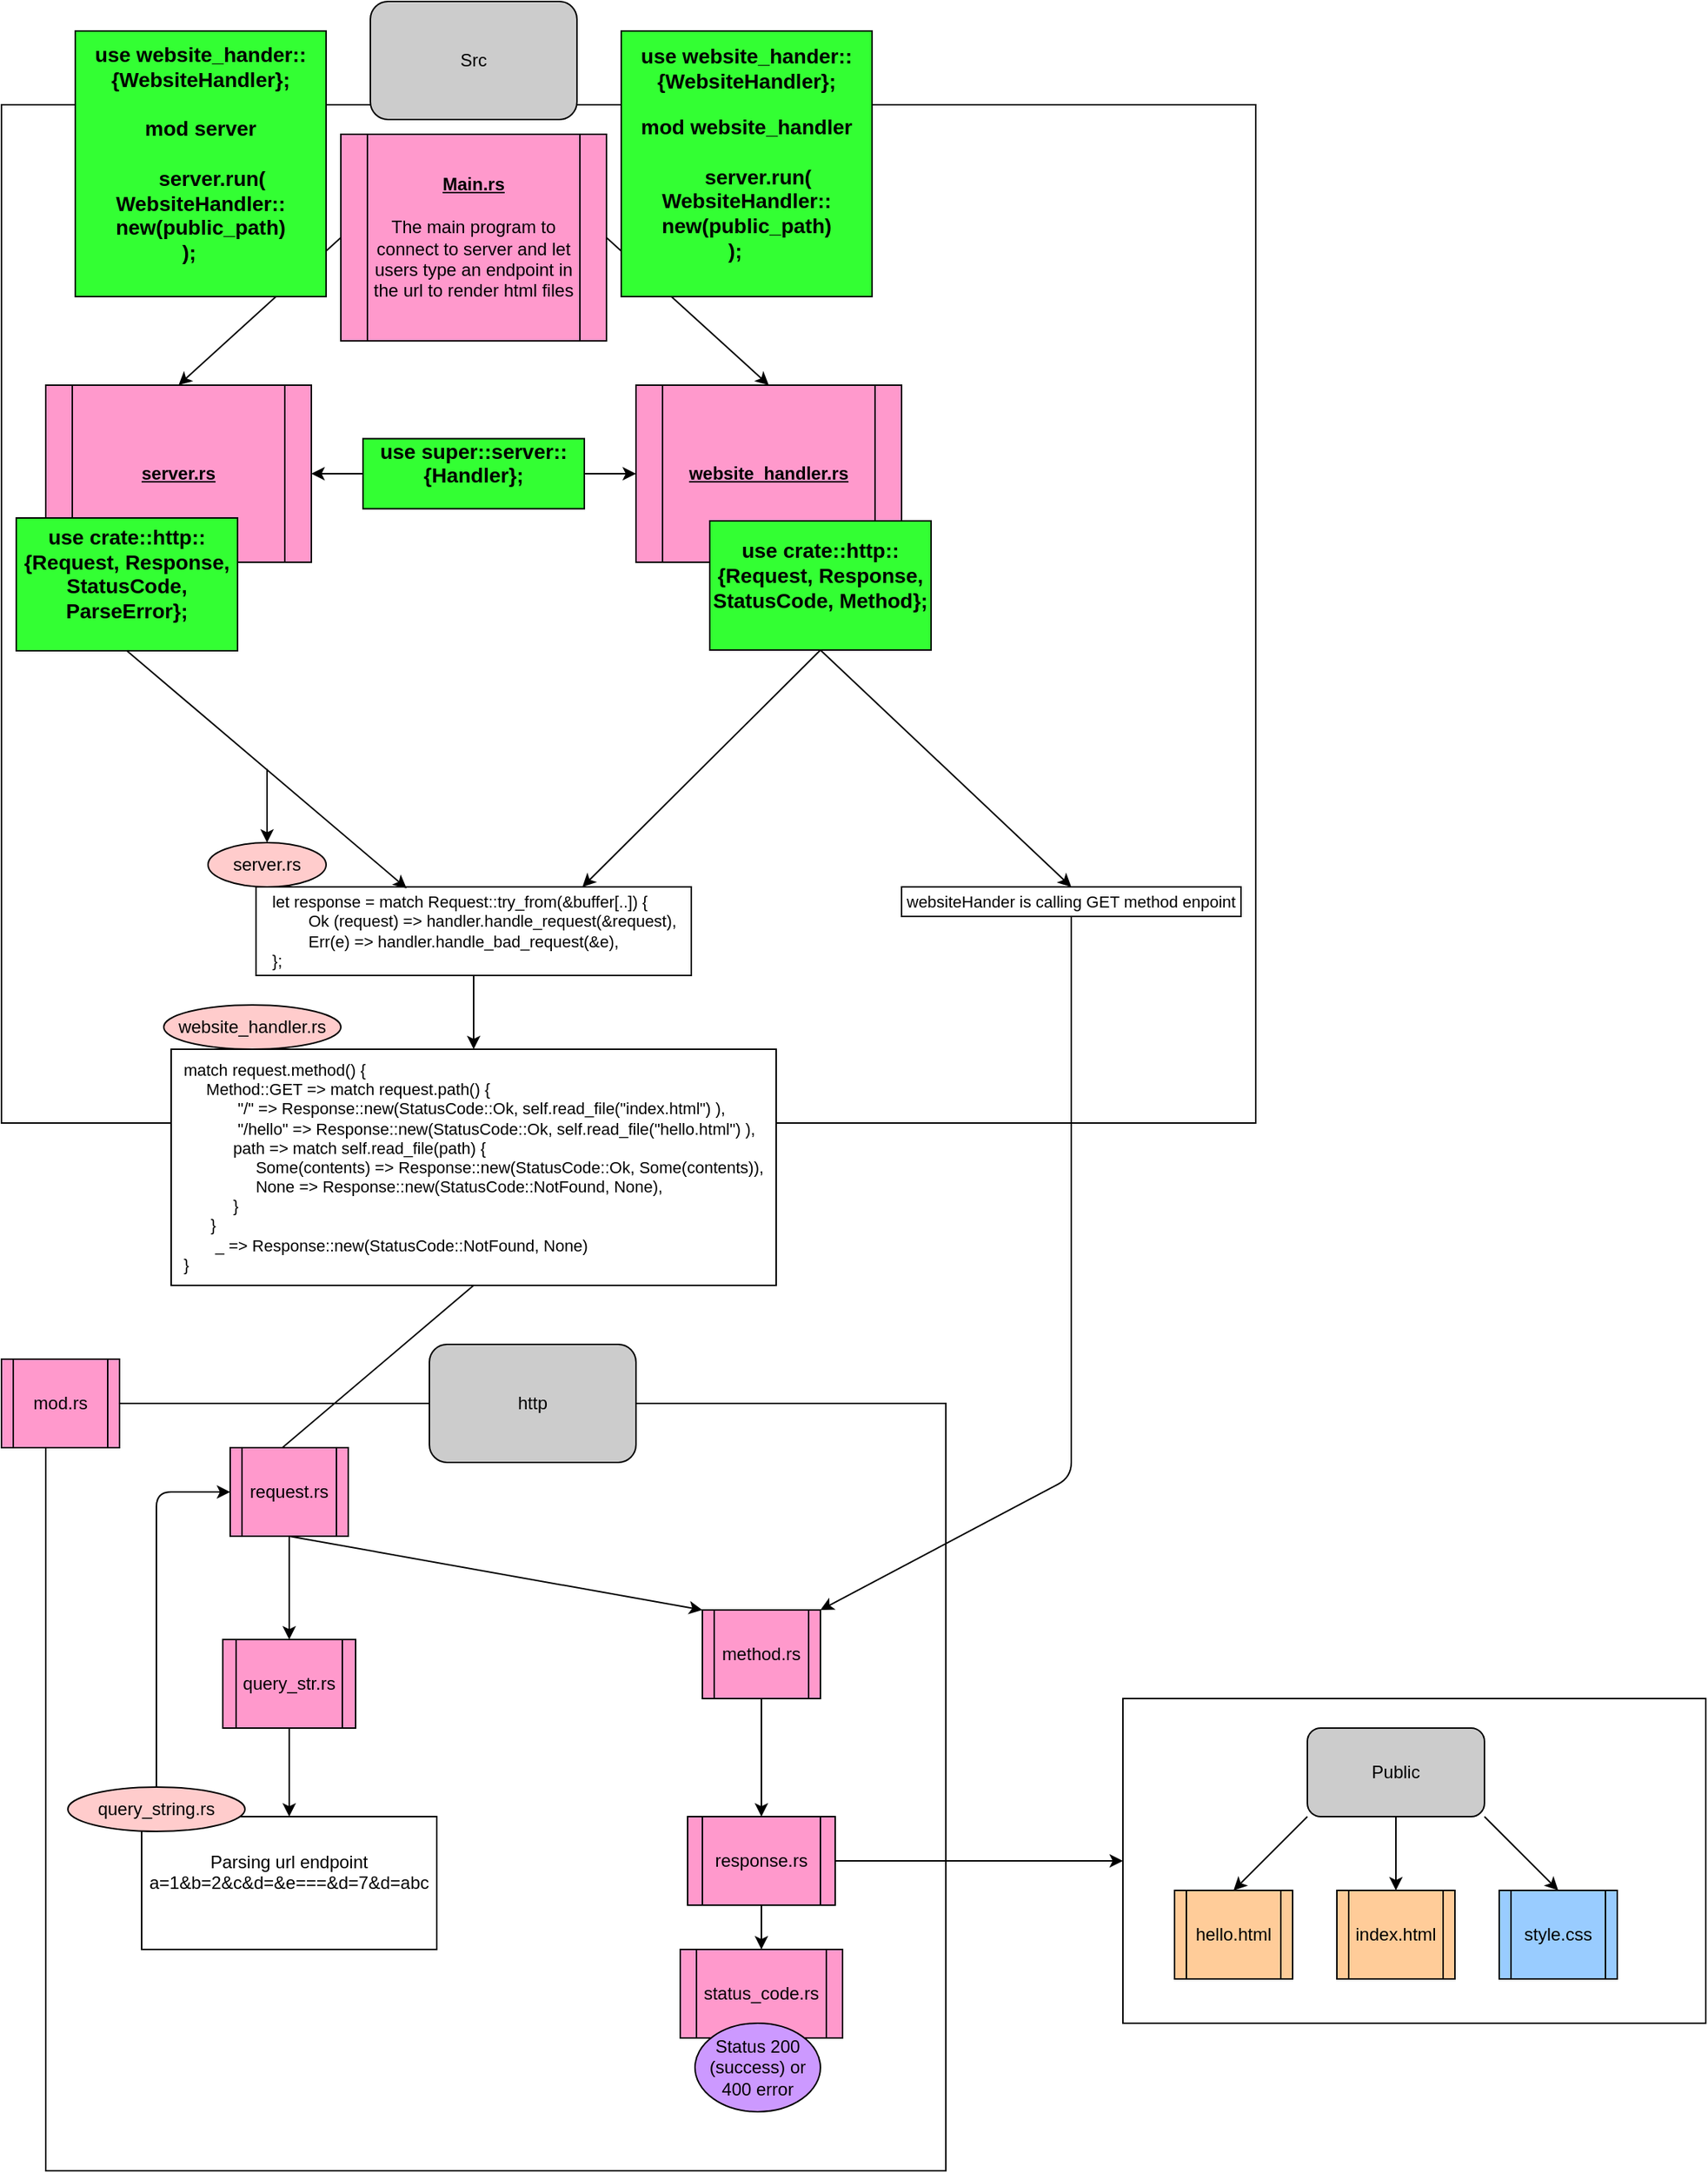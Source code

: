 <mxfile version="14.4.3" type="device"><diagram id="DLKvWgsLz9oms_fWW8pi" name="Page-1"><mxGraphModel dx="2253" dy="2303" grid="1" gridSize="10" guides="1" tooltips="1" connect="1" arrows="1" fold="1" page="1" pageScale="1" pageWidth="850" pageHeight="1100" math="0" shadow="0"><root><mxCell id="0"/><mxCell id="1" parent="0"/><mxCell id="qMLtI24PQa8wFNynMq7A-1" value="" style="rounded=0;whiteSpace=wrap;html=1;fillColor=#FFFFFF;" vertex="1" parent="1"><mxGeometry x="1160" y="350" width="850" height="690" as="geometry"/></mxCell><mxCell id="qMLtI24PQa8wFNynMq7A-2" value="Src" style="rounded=1;whiteSpace=wrap;html=1;fillColor=#CCCCCC;" vertex="1" parent="1"><mxGeometry x="1410" y="280" width="140" height="80" as="geometry"/></mxCell><mxCell id="qMLtI24PQa8wFNynMq7A-3" value="&lt;b&gt;&lt;u&gt;Main.rs&lt;br&gt;&lt;/u&gt;&lt;/b&gt;&lt;br&gt;The main program to connect to server and let users type an endpoint in the url to render html files" style="shape=process;whiteSpace=wrap;html=1;backgroundOutline=1;fillColor=#FF99CC;" vertex="1" parent="1"><mxGeometry x="1390" y="370" width="180" height="140" as="geometry"/></mxCell><mxCell id="qMLtI24PQa8wFNynMq7A-4" value="" style="endArrow=classic;html=1;fillColor=#0000FF;exitX=0;exitY=0.5;exitDx=0;exitDy=0;entryX=0.5;entryY=0;entryDx=0;entryDy=0;" edge="1" parent="1" source="qMLtI24PQa8wFNynMq7A-3" target="qMLtI24PQa8wFNynMq7A-5"><mxGeometry width="50" height="50" relative="1" as="geometry"><mxPoint x="1400" y="690" as="sourcePoint"/><mxPoint x="1450" y="640" as="targetPoint"/></mxGeometry></mxCell><mxCell id="qMLtI24PQa8wFNynMq7A-5" value="&lt;b&gt;&lt;u&gt;server.rs&lt;/u&gt;&lt;/b&gt;" style="shape=process;whiteSpace=wrap;html=1;backgroundOutline=1;fillColor=#FF99CC;" vertex="1" parent="1"><mxGeometry x="1190" y="540" width="180" height="120" as="geometry"/></mxCell><mxCell id="qMLtI24PQa8wFNynMq7A-6" value="&lt;b&gt;&lt;u&gt;website_handler.rs&lt;/u&gt;&lt;/b&gt;" style="shape=process;whiteSpace=wrap;html=1;backgroundOutline=1;fillColor=#FF99CC;" vertex="1" parent="1"><mxGeometry x="1590" y="540" width="180" height="120" as="geometry"/></mxCell><mxCell id="qMLtI24PQa8wFNynMq7A-7" value="" style="endArrow=classic;html=1;fillColor=#0000FF;exitX=1;exitY=0.5;exitDx=0;exitDy=0;entryX=0.5;entryY=0;entryDx=0;entryDy=0;" edge="1" parent="1" source="qMLtI24PQa8wFNynMq7A-3" target="qMLtI24PQa8wFNynMq7A-6"><mxGeometry width="50" height="50" relative="1" as="geometry"><mxPoint x="1400" y="690" as="sourcePoint"/><mxPoint x="1450" y="640" as="targetPoint"/></mxGeometry></mxCell><mxCell id="qMLtI24PQa8wFNynMq7A-8" value="" style="endArrow=classic;html=1;fillColor=#0000FF;exitX=0;exitY=0.5;exitDx=0;exitDy=0;entryX=1;entryY=0.5;entryDx=0;entryDy=0;" edge="1" parent="1" source="qMLtI24PQa8wFNynMq7A-20" target="qMLtI24PQa8wFNynMq7A-5"><mxGeometry width="50" height="50" relative="1" as="geometry"><mxPoint x="1390" y="680" as="sourcePoint"/><mxPoint x="1440" y="630" as="targetPoint"/></mxGeometry></mxCell><mxCell id="qMLtI24PQa8wFNynMq7A-9" value="" style="rounded=0;whiteSpace=wrap;html=1;fillColor=#FFFFFF;" vertex="1" parent="1"><mxGeometry x="1190" y="1230" width="610" height="520" as="geometry"/></mxCell><mxCell id="qMLtI24PQa8wFNynMq7A-10" value="http" style="rounded=1;whiteSpace=wrap;html=1;fillColor=#CCCCCC;" vertex="1" parent="1"><mxGeometry x="1450" y="1190" width="140" height="80" as="geometry"/></mxCell><mxCell id="qMLtI24PQa8wFNynMq7A-11" value="&lt;div&gt;&lt;b&gt;&lt;font style=&quot;font-size: 14px&quot;&gt;use crate::http::{Request, Response, StatusCode, Method};&lt;/font&gt;&lt;/b&gt;&lt;/div&gt;&lt;div&gt;&lt;br&gt;&lt;/div&gt;" style="rounded=0;whiteSpace=wrap;html=1;fillColor=#33FF33;" vertex="1" parent="1"><mxGeometry x="1640" y="632" width="150" height="87.5" as="geometry"/></mxCell><mxCell id="qMLtI24PQa8wFNynMq7A-12" value="&lt;div&gt;&lt;b&gt;&lt;font style=&quot;font-size: 14px&quot;&gt;use crate::http::{Request, Response, StatusCode, ParseError};&lt;/font&gt;&lt;/b&gt;&lt;/div&gt;&lt;div&gt;&lt;br&gt;&lt;/div&gt;" style="rounded=0;whiteSpace=wrap;html=1;fillColor=#33FF33;" vertex="1" parent="1"><mxGeometry x="1170" y="630" width="150" height="90" as="geometry"/></mxCell><mxCell id="qMLtI24PQa8wFNynMq7A-13" value="mod.rs" style="shape=process;whiteSpace=wrap;html=1;backgroundOutline=1;fillColor=#FF99CC;" vertex="1" parent="1"><mxGeometry x="1160" y="1200" width="80" height="60" as="geometry"/></mxCell><mxCell id="qMLtI24PQa8wFNynMq7A-14" value="query_str.rs" style="shape=process;whiteSpace=wrap;html=1;backgroundOutline=1;fillColor=#FF99CC;" vertex="1" parent="1"><mxGeometry x="1310" y="1390" width="90" height="60" as="geometry"/></mxCell><mxCell id="qMLtI24PQa8wFNynMq7A-15" value="status_code.rs" style="shape=process;whiteSpace=wrap;html=1;backgroundOutline=1;fillColor=#FF99CC;" vertex="1" parent="1"><mxGeometry x="1620" y="1600" width="110" height="60" as="geometry"/></mxCell><mxCell id="qMLtI24PQa8wFNynMq7A-16" value="method.rs" style="shape=process;whiteSpace=wrap;html=1;backgroundOutline=1;fillColor=#FF99CC;" vertex="1" parent="1"><mxGeometry x="1635" y="1370" width="80" height="60" as="geometry"/></mxCell><mxCell id="qMLtI24PQa8wFNynMq7A-17" value="&lt;div&gt;&lt;span style=&quot;font-size: 14px&quot;&gt;&lt;b&gt;use website_hander::{WebsiteHandler};&lt;/b&gt;&lt;/span&gt;&lt;/div&gt;&lt;div&gt;&lt;br&gt;&lt;/div&gt;&lt;div&gt;&lt;div&gt;&lt;span style=&quot;font-size: 14px&quot;&gt;&lt;b&gt;mod website_handler&lt;/b&gt;&lt;/span&gt;&lt;/div&gt;&lt;/div&gt;&lt;div&gt;&lt;span style=&quot;font-size: 14px&quot;&gt;&lt;b&gt;&lt;br&gt;&lt;/b&gt;&lt;/span&gt;&lt;/div&gt;&lt;div&gt;&lt;div&gt;&lt;span style=&quot;font-size: 14px&quot;&gt;&lt;b&gt;&amp;nbsp; &amp;nbsp; server.run(&lt;/b&gt;&lt;/span&gt;&lt;/div&gt;&lt;div&gt;&lt;span style=&quot;font-size: 14px&quot;&gt;&lt;b&gt;WebsiteHandler::&lt;/b&gt;&lt;/span&gt;&lt;/div&gt;&lt;div&gt;&lt;span style=&quot;font-size: 14px&quot;&gt;&lt;b&gt;new(public_path)&lt;/b&gt;&lt;/span&gt;&lt;/div&gt;&lt;div&gt;&lt;span style=&quot;font-size: 14px&quot;&gt;&lt;b&gt;);&amp;nbsp; &amp;nbsp;&amp;nbsp;&lt;/b&gt;&lt;/span&gt;&lt;/div&gt;&lt;div style=&quot;font-weight: bold&quot;&gt;&lt;br&gt;&lt;/div&gt;&lt;/div&gt;" style="rounded=0;whiteSpace=wrap;html=1;fillColor=#33FF33;" vertex="1" parent="1"><mxGeometry x="1580" y="300" width="170" height="180" as="geometry"/></mxCell><mxCell id="qMLtI24PQa8wFNynMq7A-18" value="&lt;div&gt;&lt;span style=&quot;font-size: 14px&quot;&gt;&lt;b&gt;use website_hander::{WebsiteHandler};&lt;/b&gt;&lt;/span&gt;&lt;br&gt;&lt;/div&gt;&lt;div&gt;&lt;span style=&quot;font-size: 14px&quot;&gt;&lt;b&gt;&lt;br&gt;&lt;/b&gt;&lt;/span&gt;&lt;/div&gt;&lt;div&gt;&lt;span style=&quot;font-size: 14px&quot;&gt;&lt;b&gt;mod server&lt;/b&gt;&lt;/span&gt;&lt;/div&gt;&lt;div&gt;&lt;span style=&quot;font-size: 14px&quot;&gt;&lt;b&gt;&lt;br&gt;&lt;/b&gt;&lt;/span&gt;&lt;/div&gt;&lt;div&gt;&lt;div&gt;&lt;span style=&quot;font-size: 14px&quot;&gt;&lt;b&gt;&amp;nbsp; &amp;nbsp; server.run(&lt;/b&gt;&lt;/span&gt;&lt;/div&gt;&lt;div&gt;&lt;span style=&quot;font-size: 14px&quot;&gt;&lt;b&gt;WebsiteHandler::&lt;/b&gt;&lt;/span&gt;&lt;/div&gt;&lt;div&gt;&lt;span style=&quot;font-size: 14px&quot;&gt;&lt;b&gt;new(public_path)&lt;/b&gt;&lt;/span&gt;&lt;/div&gt;&lt;div&gt;&lt;span style=&quot;font-size: 14px&quot;&gt;&lt;b&gt;);&amp;nbsp; &amp;nbsp;&amp;nbsp;&lt;/b&gt;&lt;/span&gt;&lt;/div&gt;&lt;div style=&quot;font-weight: bold&quot;&gt;&lt;br&gt;&lt;/div&gt;&lt;/div&gt;" style="rounded=0;whiteSpace=wrap;html=1;fillColor=#33FF33;" vertex="1" parent="1"><mxGeometry x="1210" y="300" width="170" height="180" as="geometry"/></mxCell><mxCell id="qMLtI24PQa8wFNynMq7A-19" value="" style="endArrow=classic;html=1;fillColor=#0000FF;exitX=0.5;exitY=1;exitDx=0;exitDy=0;entryX=0;entryY=0;entryDx=0;entryDy=0;" edge="1" parent="1" source="qMLtI24PQa8wFNynMq7A-49" target="qMLtI24PQa8wFNynMq7A-16"><mxGeometry width="50" height="50" relative="1" as="geometry"><mxPoint x="1230" y="1030" as="sourcePoint"/><mxPoint x="1280" y="980" as="targetPoint"/></mxGeometry></mxCell><mxCell id="qMLtI24PQa8wFNynMq7A-20" value="&lt;div&gt;&lt;div&gt;&lt;span style=&quot;font-size: 14px&quot;&gt;&lt;b&gt;use super::server::{Handler};&lt;/b&gt;&lt;/span&gt;&lt;/div&gt;&lt;/div&gt;&lt;div&gt;&lt;br&gt;&lt;/div&gt;" style="rounded=0;whiteSpace=wrap;html=1;fillColor=#33FF33;" vertex="1" parent="1"><mxGeometry x="1405" y="576.25" width="150" height="47.5" as="geometry"/></mxCell><mxCell id="qMLtI24PQa8wFNynMq7A-21" value="" style="endArrow=classic;html=1;fillColor=#0000FF;exitX=1;exitY=0.5;exitDx=0;exitDy=0;" edge="1" parent="1" source="qMLtI24PQa8wFNynMq7A-20" target="qMLtI24PQa8wFNynMq7A-6"><mxGeometry width="50" height="50" relative="1" as="geometry"><mxPoint x="1570" y="600" as="sourcePoint"/><mxPoint x="1390" y="600" as="targetPoint"/></mxGeometry></mxCell><mxCell id="qMLtI24PQa8wFNynMq7A-22" value="&lt;div style=&quot;font-size: 11px ; text-align: left&quot;&gt;let response = match Request::try_from(&amp;amp;buffer[..]) {&lt;/div&gt;&lt;div style=&quot;font-size: 11px ; text-align: left&quot;&gt;&amp;nbsp; &amp;nbsp; &amp;nbsp; &amp;nbsp; Ok (request) =&amp;gt; handler.handle_request(&amp;amp;request),&lt;/div&gt;&lt;div style=&quot;font-size: 11px ; text-align: left&quot;&gt;&amp;nbsp; &amp;nbsp; &amp;nbsp; &amp;nbsp; Err(e) =&amp;gt; handler.handle_bad_request(&amp;amp;e),&lt;/div&gt;&lt;div style=&quot;font-size: 11px ; text-align: left&quot;&gt;};&lt;/div&gt;" style="rounded=0;whiteSpace=wrap;html=1;fillColor=#FFFFFF;" vertex="1" parent="1"><mxGeometry x="1332.5" y="880" width="295" height="60" as="geometry"/></mxCell><mxCell id="qMLtI24PQa8wFNynMq7A-23" value="" style="endArrow=classic;html=1;fillColor=#FF0000;exitX=0.5;exitY=1;exitDx=0;exitDy=0;entryX=0.346;entryY=0.016;entryDx=0;entryDy=0;entryPerimeter=0;" edge="1" parent="1" source="qMLtI24PQa8wFNynMq7A-12" target="qMLtI24PQa8wFNynMq7A-22"><mxGeometry width="50" height="50" relative="1" as="geometry"><mxPoint x="1190" y="710" as="sourcePoint"/><mxPoint x="1240" y="660" as="targetPoint"/></mxGeometry></mxCell><mxCell id="qMLtI24PQa8wFNynMq7A-24" value="" style="endArrow=classic;html=1;fillColor=#0000FF;exitX=0.5;exitY=1;exitDx=0;exitDy=0;entryX=0.75;entryY=0;entryDx=0;entryDy=0;" edge="1" parent="1" source="qMLtI24PQa8wFNynMq7A-11" target="qMLtI24PQa8wFNynMq7A-22"><mxGeometry width="50" height="50" relative="1" as="geometry"><mxPoint x="1190" y="710" as="sourcePoint"/><mxPoint x="1240" y="660" as="targetPoint"/></mxGeometry></mxCell><mxCell id="qMLtI24PQa8wFNynMq7A-25" value="&lt;span&gt;server.rs&lt;/span&gt;" style="ellipse;whiteSpace=wrap;html=1;fillColor=#FFCCCC;" vertex="1" parent="1"><mxGeometry x="1300" y="850" width="80" height="30" as="geometry"/></mxCell><mxCell id="qMLtI24PQa8wFNynMq7A-26" value="" style="endArrow=classic;html=1;fillColor=#FF0000;entryX=0.5;entryY=0;entryDx=0;entryDy=0;" edge="1" parent="1" target="qMLtI24PQa8wFNynMq7A-25"><mxGeometry width="50" height="50" relative="1" as="geometry"><mxPoint x="1340" y="800" as="sourcePoint"/><mxPoint x="1240" y="900" as="targetPoint"/></mxGeometry></mxCell><mxCell id="qMLtI24PQa8wFNynMq7A-27" value="&lt;div style=&quot;font-size: 11px ; text-align: left&quot;&gt;&lt;div&gt;match request.method() {&lt;/div&gt;&lt;div&gt;&amp;nbsp; &amp;nbsp; &amp;nbsp;Method::GET =&amp;gt; match request.path() {&lt;/div&gt;&lt;div&gt;&amp;nbsp; &amp;nbsp; &amp;nbsp; &amp;nbsp; &amp;nbsp; &amp;nbsp; &quot;/&quot; =&amp;gt; Response::new(StatusCode::Ok, self.read_file(&quot;index.html&quot;) ),&lt;/div&gt;&lt;div&gt;&amp;nbsp; &amp;nbsp; &amp;nbsp; &amp;nbsp; &amp;nbsp; &amp;nbsp; &quot;/hello&quot; =&amp;gt; Response::new(StatusCode::Ok, self.read_file(&quot;hello.html&quot;) ),&lt;/div&gt;&lt;div&gt;&amp;nbsp; &amp;nbsp; &amp;nbsp; &amp;nbsp; &amp;nbsp; &amp;nbsp;path =&amp;gt; match self.read_file(path) {&lt;/div&gt;&lt;div&gt;&amp;nbsp; &amp;nbsp; &amp;nbsp; &amp;nbsp; &amp;nbsp; &amp;nbsp; &amp;nbsp; &amp;nbsp; Some(contents) =&amp;gt; Response::new(StatusCode::Ok, Some(contents)),&lt;/div&gt;&lt;div&gt;&amp;nbsp; &amp;nbsp; &amp;nbsp; &amp;nbsp; &amp;nbsp; &amp;nbsp; &amp;nbsp; &amp;nbsp; None =&amp;gt; Response::new(StatusCode::NotFound, None),&lt;/div&gt;&lt;div&gt;&amp;nbsp; &amp;nbsp; &amp;nbsp; &amp;nbsp; &amp;nbsp; &amp;nbsp;}&lt;/div&gt;&lt;div&gt;&amp;nbsp; &amp;nbsp; &amp;nbsp; }&lt;/div&gt;&lt;div&gt;&amp;nbsp; &amp;nbsp; &amp;nbsp; &amp;nbsp;_ =&amp;gt; Response::new(StatusCode::NotFound, None)&lt;/div&gt;&lt;div&gt;}&lt;/div&gt;&lt;/div&gt;" style="rounded=0;whiteSpace=wrap;html=1;fillColor=#FFFFFF;" vertex="1" parent="1"><mxGeometry x="1275" y="990" width="410" height="160" as="geometry"/></mxCell><mxCell id="qMLtI24PQa8wFNynMq7A-28" value="" style="endArrow=classic;html=1;fillColor=#FF0000;exitX=0.5;exitY=1;exitDx=0;exitDy=0;entryX=0.5;entryY=0;entryDx=0;entryDy=0;" edge="1" parent="1" source="qMLtI24PQa8wFNynMq7A-22" target="qMLtI24PQa8wFNynMq7A-27"><mxGeometry width="50" height="50" relative="1" as="geometry"><mxPoint x="1820" y="990" as="sourcePoint"/><mxPoint x="1870" y="940" as="targetPoint"/></mxGeometry></mxCell><mxCell id="qMLtI24PQa8wFNynMq7A-29" value="&lt;span&gt;website_handler.rs&lt;/span&gt;" style="ellipse;whiteSpace=wrap;html=1;fillColor=#FFCCCC;" vertex="1" parent="1"><mxGeometry x="1270" y="960" width="120" height="30" as="geometry"/></mxCell><mxCell id="qMLtI24PQa8wFNynMq7A-30" value="response.rs" style="shape=process;whiteSpace=wrap;html=1;backgroundOutline=1;fillColor=#FF99CC;" vertex="1" parent="1"><mxGeometry x="1625" y="1510" width="100" height="60" as="geometry"/></mxCell><mxCell id="qMLtI24PQa8wFNynMq7A-31" value="" style="endArrow=classic;html=1;fillColor=#FF0000;exitX=0.5;exitY=1;exitDx=0;exitDy=0;entryX=0.5;entryY=0;entryDx=0;entryDy=0;" edge="1" parent="1" source="qMLtI24PQa8wFNynMq7A-30" target="qMLtI24PQa8wFNynMq7A-15"><mxGeometry width="50" height="50" relative="1" as="geometry"><mxPoint x="1570" y="1850" as="sourcePoint"/><mxPoint x="1675" y="1590" as="targetPoint"/></mxGeometry></mxCell><mxCell id="qMLtI24PQa8wFNynMq7A-32" value="" style="endArrow=classic;html=1;fillColor=#FF0000;entryX=0.5;entryY=0;entryDx=0;entryDy=0;" edge="1" parent="1" source="qMLtI24PQa8wFNynMq7A-49" target="qMLtI24PQa8wFNynMq7A-14"><mxGeometry width="50" height="50" relative="1" as="geometry"><mxPoint x="1355" y="1260" as="sourcePoint"/><mxPoint x="1665" y="1470" as="targetPoint"/></mxGeometry></mxCell><mxCell id="qMLtI24PQa8wFNynMq7A-33" value="" style="endArrow=classic;html=1;fillColor=#FF0000;entryX=0;entryY=0.5;entryDx=0;entryDy=0;exitX=0.5;exitY=1;exitDx=0;exitDy=0;" edge="1" parent="1" source="qMLtI24PQa8wFNynMq7A-27" target="qMLtI24PQa8wFNynMq7A-49"><mxGeometry width="50" height="50" relative="1" as="geometry"><mxPoint x="1240" y="720" as="sourcePoint"/><mxPoint x="1660" y="1050" as="targetPoint"/><Array as="points"/></mxGeometry></mxCell><mxCell id="qMLtI24PQa8wFNynMq7A-34" value="" style="rounded=0;whiteSpace=wrap;html=1;fillColor=#FFFFFF;" vertex="1" parent="1"><mxGeometry x="1920" y="1430" width="395" height="220" as="geometry"/></mxCell><mxCell id="qMLtI24PQa8wFNynMq7A-35" value="hello.html" style="shape=process;whiteSpace=wrap;html=1;backgroundOutline=1;fillColor=#FFCC99;" vertex="1" parent="1"><mxGeometry x="1955" y="1560" width="80" height="60" as="geometry"/></mxCell><mxCell id="qMLtI24PQa8wFNynMq7A-36" value="style.css" style="shape=process;whiteSpace=wrap;html=1;backgroundOutline=1;fillColor=#99CCFF;" vertex="1" parent="1"><mxGeometry x="2175" y="1560" width="80" height="60" as="geometry"/></mxCell><mxCell id="qMLtI24PQa8wFNynMq7A-37" value="index.html" style="shape=process;whiteSpace=wrap;html=1;backgroundOutline=1;fillColor=#FFCC99;" vertex="1" parent="1"><mxGeometry x="2065" y="1560" width="80" height="60" as="geometry"/></mxCell><mxCell id="qMLtI24PQa8wFNynMq7A-38" value="Public" style="rounded=1;whiteSpace=wrap;html=1;fillColor=#CCCCCC;" vertex="1" parent="1"><mxGeometry x="2045" y="1450" width="120" height="60" as="geometry"/></mxCell><mxCell id="qMLtI24PQa8wFNynMq7A-39" value="" style="endArrow=classic;html=1;exitX=0.5;exitY=1;exitDx=0;exitDy=0;entryX=0.5;entryY=0;entryDx=0;entryDy=0;" edge="1" parent="1" source="qMLtI24PQa8wFNynMq7A-38"><mxGeometry width="50" height="50" relative="1" as="geometry"><mxPoint x="2225" y="1700" as="sourcePoint"/><mxPoint x="2105" y="1560" as="targetPoint"/></mxGeometry></mxCell><mxCell id="qMLtI24PQa8wFNynMq7A-40" value="" style="endArrow=classic;html=1;exitX=0;exitY=1;exitDx=0;exitDy=0;entryX=0.5;entryY=0;entryDx=0;entryDy=0;" edge="1" parent="1" source="qMLtI24PQa8wFNynMq7A-38" target="qMLtI24PQa8wFNynMq7A-35"><mxGeometry width="50" height="50" relative="1" as="geometry"><mxPoint x="2335" y="1610" as="sourcePoint"/><mxPoint x="2385" y="1560" as="targetPoint"/></mxGeometry></mxCell><mxCell id="qMLtI24PQa8wFNynMq7A-41" value="" style="endArrow=classic;html=1;exitX=1;exitY=1;exitDx=0;exitDy=0;entryX=0.5;entryY=0;entryDx=0;entryDy=0;" edge="1" parent="1" source="qMLtI24PQa8wFNynMq7A-38" target="qMLtI24PQa8wFNynMq7A-36"><mxGeometry width="50" height="50" relative="1" as="geometry"><mxPoint x="2335" y="1610" as="sourcePoint"/><mxPoint x="2365" y="1560" as="targetPoint"/></mxGeometry></mxCell><mxCell id="qMLtI24PQa8wFNynMq7A-42" value="&lt;div style=&quot;font-size: 11px ; text-align: left&quot;&gt;&lt;span style=&quot;text-align: center ; background-color: rgb(255 , 255 , 255)&quot;&gt;websiteHander is calling GET method enpoint&lt;/span&gt;&lt;br&gt;&lt;/div&gt;" style="rounded=0;whiteSpace=wrap;html=1;fillColor=#FFFFFF;" vertex="1" parent="1"><mxGeometry x="1770" y="880" width="230" height="20" as="geometry"/></mxCell><mxCell id="qMLtI24PQa8wFNynMq7A-43" value="" style="endArrow=classic;html=1;fillColor=#FF0000;exitX=0.5;exitY=1;exitDx=0;exitDy=0;entryX=0.5;entryY=0;entryDx=0;entryDy=0;" edge="1" parent="1" source="qMLtI24PQa8wFNynMq7A-11" target="qMLtI24PQa8wFNynMq7A-42"><mxGeometry width="50" height="50" relative="1" as="geometry"><mxPoint x="1520" y="1090" as="sourcePoint"/><mxPoint x="1570" y="1040" as="targetPoint"/></mxGeometry></mxCell><mxCell id="qMLtI24PQa8wFNynMq7A-44" value="" style="endArrow=classic;html=1;fillColor=#FF0000;exitX=0.5;exitY=1;exitDx=0;exitDy=0;entryX=1;entryY=0;entryDx=0;entryDy=0;" edge="1" parent="1" source="qMLtI24PQa8wFNynMq7A-42" target="qMLtI24PQa8wFNynMq7A-16"><mxGeometry width="50" height="50" relative="1" as="geometry"><mxPoint x="1520" y="1200" as="sourcePoint"/><mxPoint x="1570" y="1150" as="targetPoint"/><Array as="points"><mxPoint x="1885" y="1280"/></Array></mxGeometry></mxCell><mxCell id="qMLtI24PQa8wFNynMq7A-45" value="&lt;div&gt;Parsing url endpoint&lt;/div&gt;&lt;div&gt;a=1&amp;amp;b=2&amp;amp;c&amp;amp;d=&amp;amp;e===&amp;amp;d=7&amp;amp;d=abc&lt;/div&gt;&lt;div&gt;&lt;br&gt;&lt;/div&gt;" style="rounded=0;whiteSpace=wrap;html=1;fillColor=#FFFFFF;" vertex="1" parent="1"><mxGeometry x="1255" y="1510" width="200" height="90" as="geometry"/></mxCell><mxCell id="qMLtI24PQa8wFNynMq7A-46" value="&lt;span&gt;query_string.rs&lt;/span&gt;" style="ellipse;whiteSpace=wrap;html=1;fillColor=#FFCCCC;" vertex="1" parent="1"><mxGeometry x="1205" y="1490" width="120" height="30" as="geometry"/></mxCell><mxCell id="qMLtI24PQa8wFNynMq7A-47" value="" style="endArrow=classic;html=1;fillColor=#FF0000;exitX=0.5;exitY=1;exitDx=0;exitDy=0;entryX=0.5;entryY=0;entryDx=0;entryDy=0;" edge="1" parent="1" source="qMLtI24PQa8wFNynMq7A-14" target="qMLtI24PQa8wFNynMq7A-45"><mxGeometry width="50" height="50" relative="1" as="geometry"><mxPoint x="1745" y="1460" as="sourcePoint"/><mxPoint x="1795" y="1410" as="targetPoint"/></mxGeometry></mxCell><mxCell id="qMLtI24PQa8wFNynMq7A-48" value="Status 200 (success) or 400 error" style="ellipse;whiteSpace=wrap;html=1;fillColor=#CC99FF;" vertex="1" parent="1"><mxGeometry x="1630" y="1650" width="85" height="60" as="geometry"/></mxCell><mxCell id="qMLtI24PQa8wFNynMq7A-49" value="request.rs" style="shape=process;whiteSpace=wrap;html=1;backgroundOutline=1;fillColor=#FF99CC;" vertex="1" parent="1"><mxGeometry x="1315" y="1260" width="80" height="60" as="geometry"/></mxCell><mxCell id="qMLtI24PQa8wFNynMq7A-50" value="" style="endArrow=classic;html=1;fillColor=#FF0000;entryX=0.5;entryY=0;entryDx=0;entryDy=0;" edge="1" parent="1" target="qMLtI24PQa8wFNynMq7A-49"><mxGeometry width="50" height="50" relative="1" as="geometry"><mxPoint x="1355" y="1260" as="sourcePoint"/><mxPoint x="1355" y="1390" as="targetPoint"/></mxGeometry></mxCell><mxCell id="qMLtI24PQa8wFNynMq7A-51" value="" style="endArrow=classic;html=1;exitX=0.5;exitY=1;exitDx=0;exitDy=0;entryX=0.5;entryY=0;entryDx=0;entryDy=0;" edge="1" parent="1" source="qMLtI24PQa8wFNynMq7A-16" target="qMLtI24PQa8wFNynMq7A-30"><mxGeometry width="50" height="50" relative="1" as="geometry"><mxPoint x="1690" y="1390" as="sourcePoint"/><mxPoint x="1740" y="1340" as="targetPoint"/></mxGeometry></mxCell><mxCell id="qMLtI24PQa8wFNynMq7A-52" value="" style="endArrow=classic;html=1;exitX=1;exitY=0.5;exitDx=0;exitDy=0;entryX=0;entryY=0.5;entryDx=0;entryDy=0;" edge="1" parent="1" source="qMLtI24PQa8wFNynMq7A-30" target="qMLtI24PQa8wFNynMq7A-34"><mxGeometry width="50" height="50" relative="1" as="geometry"><mxPoint x="1690" y="1390" as="sourcePoint"/><mxPoint x="1740" y="1340" as="targetPoint"/></mxGeometry></mxCell><mxCell id="qMLtI24PQa8wFNynMq7A-53" value="" style="endArrow=classic;html=1;exitX=0.5;exitY=0;exitDx=0;exitDy=0;entryX=0;entryY=0.5;entryDx=0;entryDy=0;" edge="1" parent="1" source="qMLtI24PQa8wFNynMq7A-46" target="qMLtI24PQa8wFNynMq7A-49"><mxGeometry width="50" height="50" relative="1" as="geometry"><mxPoint x="1680" y="1390" as="sourcePoint"/><mxPoint x="1730" y="1340" as="targetPoint"/><Array as="points"><mxPoint x="1265" y="1290"/></Array></mxGeometry></mxCell></root></mxGraphModel></diagram></mxfile>